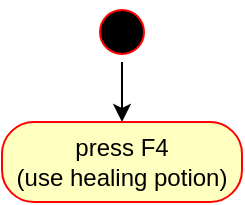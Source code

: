 <mxfile version="20.0.4" type="github">
  <diagram id="xoMr4qAuAXATtESijDUw" name="Page-1">
    <mxGraphModel dx="1422" dy="762" grid="1" gridSize="10" guides="1" tooltips="1" connect="1" arrows="1" fold="1" page="1" pageScale="1" pageWidth="827" pageHeight="1169" math="0" shadow="0">
      <root>
        <mxCell id="0" />
        <mxCell id="1" parent="0" />
        <mxCell id="vrCv7b99cy2UwsxOlGCL-5" value="" style="edgeStyle=orthogonalEdgeStyle;rounded=0;orthogonalLoop=1;jettySize=auto;html=1;" edge="1" parent="1" source="vrCv7b99cy2UwsxOlGCL-1" target="vrCv7b99cy2UwsxOlGCL-3">
          <mxGeometry relative="1" as="geometry" />
        </mxCell>
        <mxCell id="vrCv7b99cy2UwsxOlGCL-1" value="" style="ellipse;html=1;shape=startState;fillColor=#000000;strokeColor=#ff0000;" vertex="1" parent="1">
          <mxGeometry x="130" y="200" width="30" height="30" as="geometry" />
        </mxCell>
        <mxCell id="vrCv7b99cy2UwsxOlGCL-3" value="press F4&lt;br&gt;(use healing potion)" style="rounded=1;whiteSpace=wrap;html=1;arcSize=40;fontColor=#000000;fillColor=#ffffc0;strokeColor=#ff0000;" vertex="1" parent="1">
          <mxGeometry x="85" y="260" width="120" height="40" as="geometry" />
        </mxCell>
      </root>
    </mxGraphModel>
  </diagram>
</mxfile>
